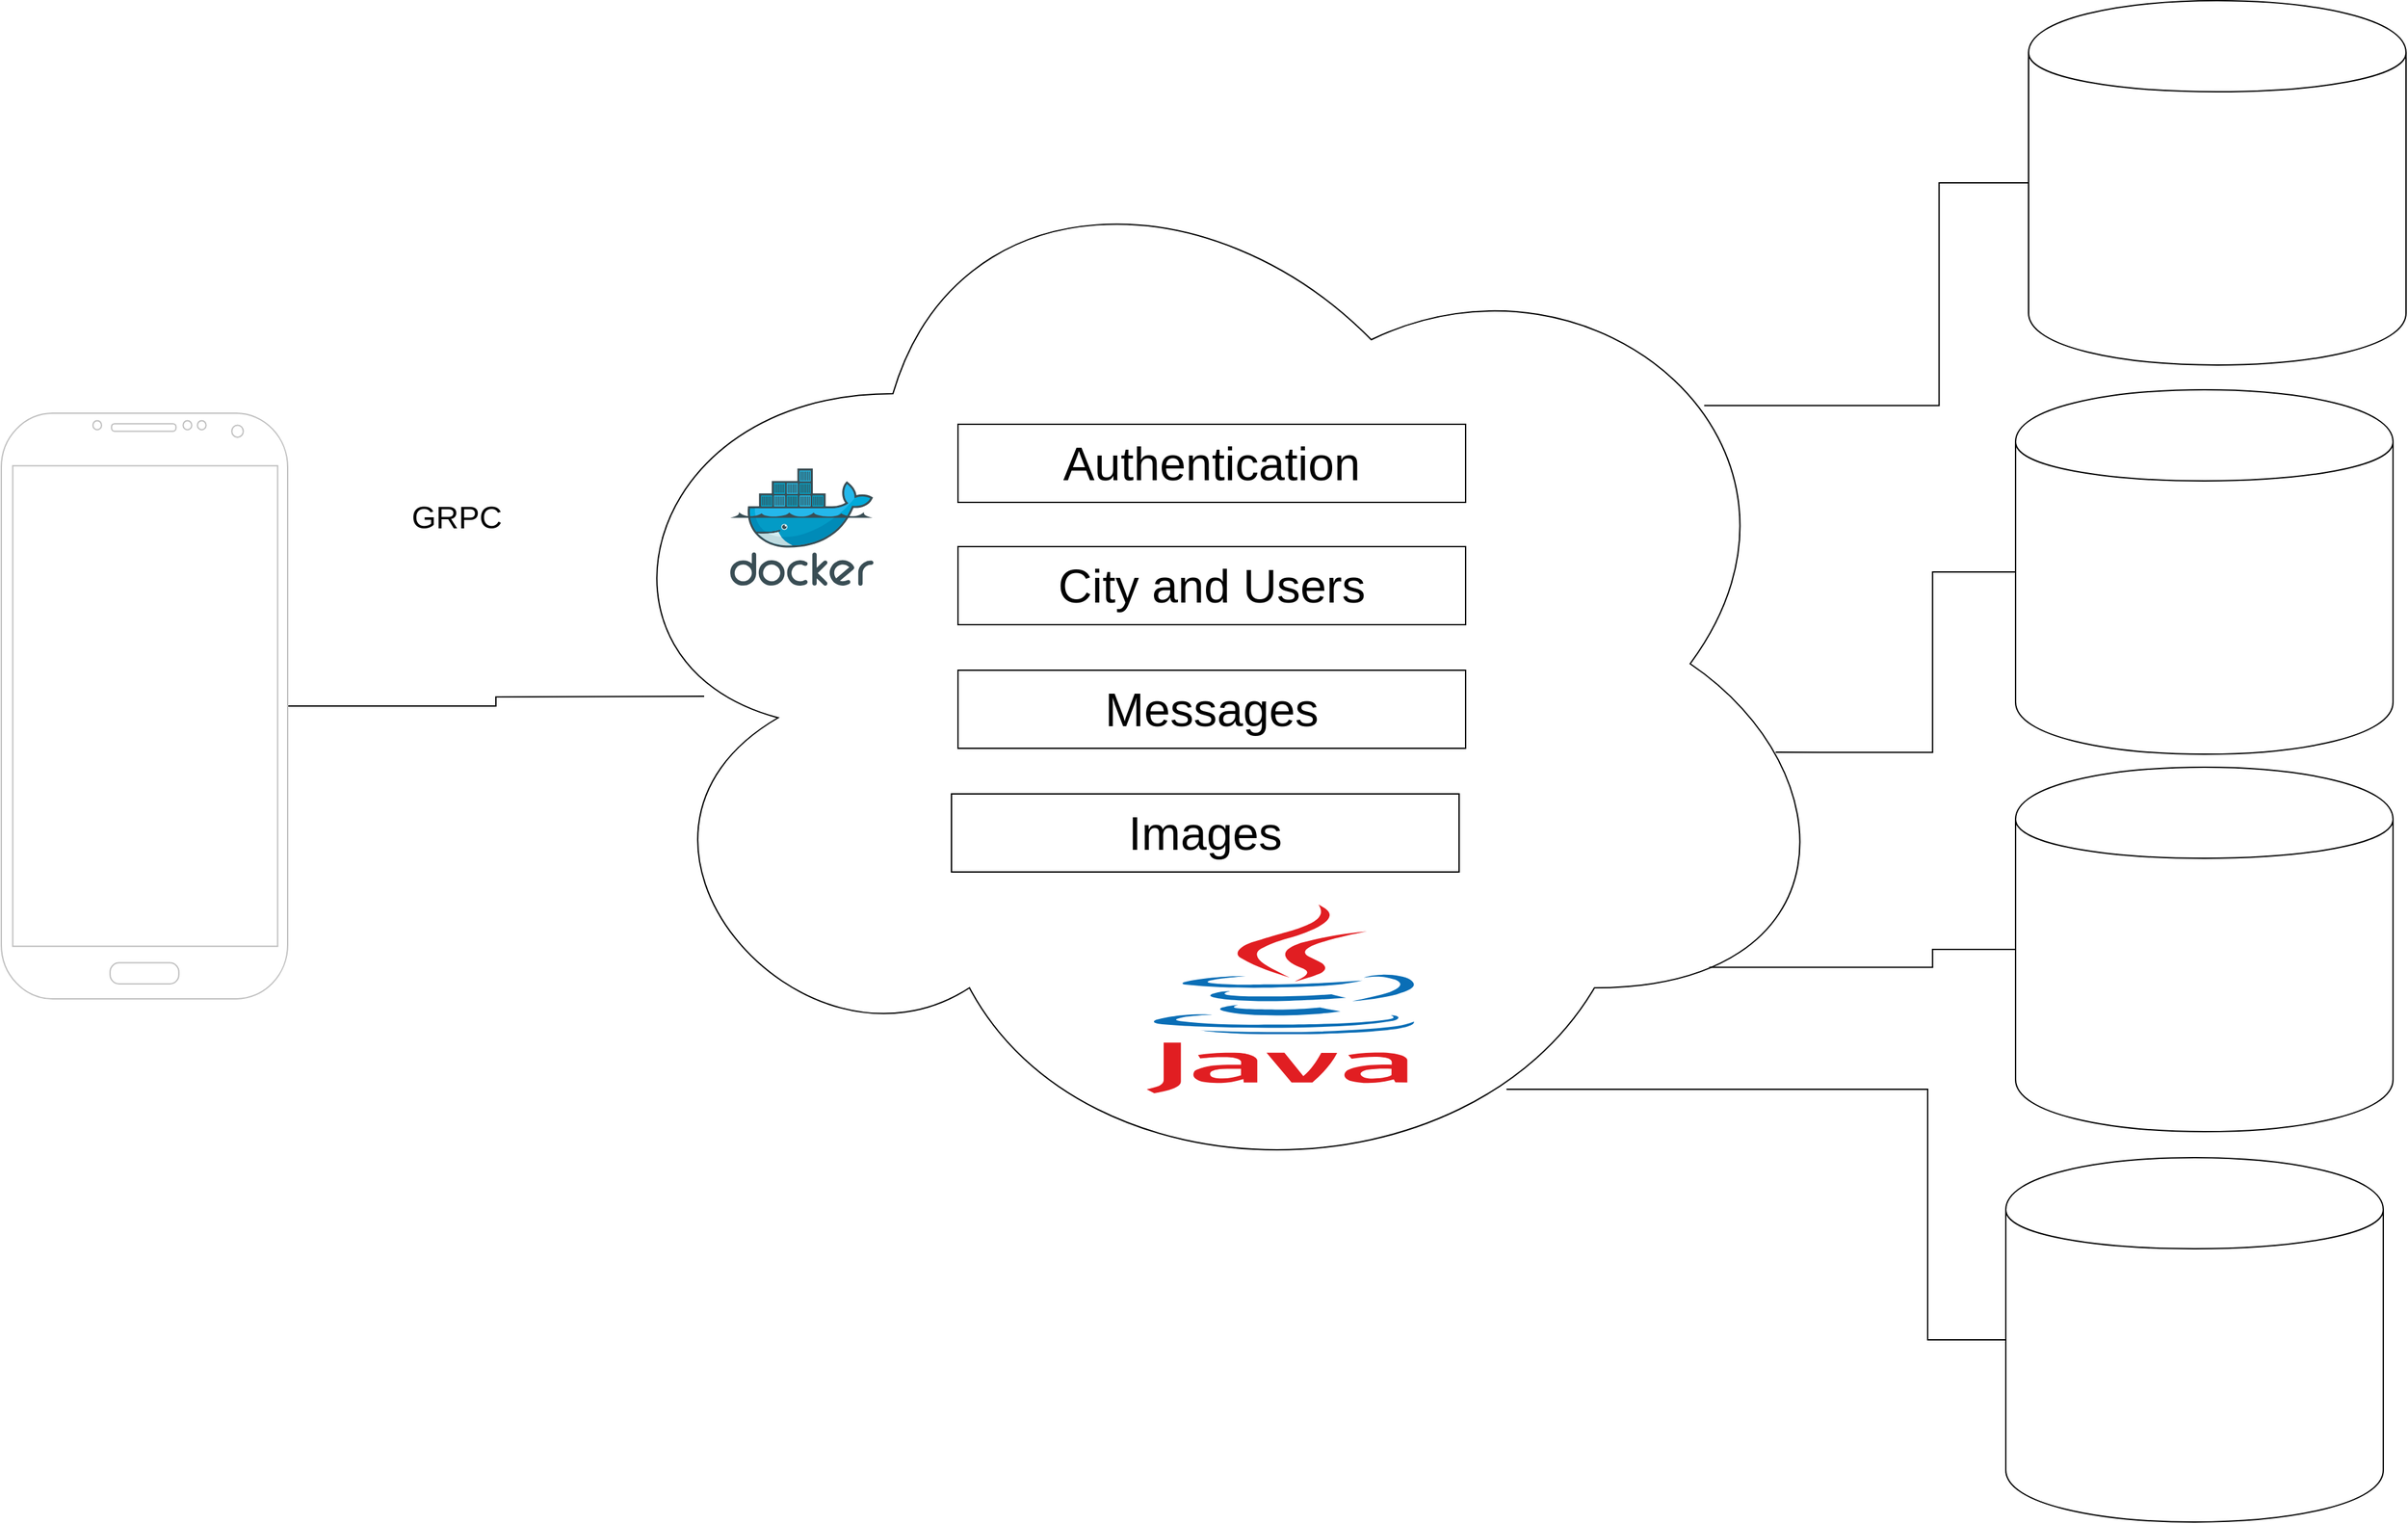 <mxfile version="12.2.9" type="device" pages="1"><diagram id="EV95OkNolaNiIhX0w-Y1" name="Page-1"><mxGraphModel dx="2370" dy="1518" grid="1" gridSize="10" guides="1" tooltips="1" connect="1" arrows="1" fold="1" page="1" pageScale="1" pageWidth="850" pageHeight="1100" math="0" shadow="0"><root><mxCell id="0"/><mxCell id="1" parent="0"/><mxCell id="0E_zqpdGhWf7PSYsEYMM-1" value="" style="ellipse;shape=cloud;whiteSpace=wrap;html=1;" vertex="1" parent="1"><mxGeometry x="490" y="240" width="980" height="830" as="geometry"/></mxCell><mxCell id="0E_zqpdGhWf7PSYsEYMM-27" style="edgeStyle=orthogonalEdgeStyle;rounded=0;orthogonalLoop=1;jettySize=auto;html=1;endArrow=none;endFill=0;" edge="1" parent="1" source="0E_zqpdGhWf7PSYsEYMM-4"><mxGeometry relative="1" as="geometry"><mxPoint x="590" y="680" as="targetPoint"/></mxGeometry></mxCell><mxCell id="0E_zqpdGhWf7PSYsEYMM-4" value="" style="verticalLabelPosition=bottom;verticalAlign=top;html=1;shadow=0;dashed=0;strokeWidth=1;shape=mxgraph.android.phone2;strokeColor=#c0c0c0;" vertex="1" parent="1"><mxGeometry x="50" y="462.5" width="220" height="450" as="geometry"/></mxCell><mxCell id="0E_zqpdGhWf7PSYsEYMM-5" value="" style="shape=image;html=1;verticalAlign=top;verticalLabelPosition=bottom;labelBackgroundColor=#ffffff;imageAspect=0;aspect=fixed;image=https://cdn4.iconfinder.com/data/icons/logos-3/600/React.js_logo-128.png" vertex="1" parent="1"><mxGeometry x="80.5" y="568" width="159" height="159" as="geometry"/></mxCell><mxCell id="0E_zqpdGhWf7PSYsEYMM-6" value="" style="aspect=fixed;html=1;points=[];align=center;image;fontSize=12;image=img/lib/mscae/Docker.svg;" vertex="1" parent="1"><mxGeometry x="610" y="505" width="110" height="90" as="geometry"/></mxCell><mxCell id="0E_zqpdGhWf7PSYsEYMM-7" value="" style="shape=image;html=1;verticalAlign=top;verticalLabelPosition=bottom;labelBackgroundColor=#ffffff;imageAspect=0;aspect=fixed;image=https://cdn4.iconfinder.com/data/icons/logos-brands-5/24/go-128.png" vertex="1" parent="1"><mxGeometry x="1230" y="467" width="128" height="128" as="geometry"/></mxCell><mxCell id="0E_zqpdGhWf7PSYsEYMM-8" value="&lt;font style=&quot;font-size: 36px&quot;&gt;Authentication&lt;/font&gt;" style="rounded=0;whiteSpace=wrap;html=1;" vertex="1" parent="1"><mxGeometry x="785" y="471" width="390" height="60" as="geometry"/></mxCell><mxCell id="0E_zqpdGhWf7PSYsEYMM-9" value="&lt;font style=&quot;font-size: 36px&quot;&gt;City and Users&lt;/font&gt;" style="rounded=0;whiteSpace=wrap;html=1;" vertex="1" parent="1"><mxGeometry x="785" y="565" width="390" height="60" as="geometry"/></mxCell><mxCell id="0E_zqpdGhWf7PSYsEYMM-10" value="&lt;font style=&quot;font-size: 36px&quot;&gt;Messages&lt;/font&gt;" style="rounded=0;whiteSpace=wrap;html=1;" vertex="1" parent="1"><mxGeometry x="785" y="660" width="390" height="60" as="geometry"/></mxCell><mxCell id="0E_zqpdGhWf7PSYsEYMM-11" value="&lt;font style=&quot;font-size: 36px&quot;&gt;Images&lt;/font&gt;" style="rounded=0;whiteSpace=wrap;html=1;" vertex="1" parent="1"><mxGeometry x="780" y="755" width="390" height="60" as="geometry"/></mxCell><mxCell id="0E_zqpdGhWf7PSYsEYMM-29" style="edgeStyle=orthogonalEdgeStyle;rounded=0;orthogonalLoop=1;jettySize=auto;html=1;entryX=0.886;entryY=0.261;entryDx=0;entryDy=0;entryPerimeter=0;endArrow=none;endFill=0;" edge="1" parent="1" source="0E_zqpdGhWf7PSYsEYMM-12" target="0E_zqpdGhWf7PSYsEYMM-1"><mxGeometry relative="1" as="geometry"/></mxCell><mxCell id="0E_zqpdGhWf7PSYsEYMM-12" value="" style="shape=cylinder;whiteSpace=wrap;html=1;boundedLbl=1;backgroundOutline=1;" vertex="1" parent="1"><mxGeometry x="1607.5" y="145.5" width="290" height="280" as="geometry"/></mxCell><mxCell id="0E_zqpdGhWf7PSYsEYMM-14" value="" style="shape=image;html=1;verticalAlign=top;verticalLabelPosition=bottom;labelBackgroundColor=#ffffff;imageAspect=0;aspect=fixed;image=https://cdn4.iconfinder.com/data/icons/logos-brands-5/24/mysql-128.png" vertex="1" parent="1"><mxGeometry x="1672.5" y="224.5" width="160" height="160" as="geometry"/></mxCell><mxCell id="0E_zqpdGhWf7PSYsEYMM-30" style="edgeStyle=orthogonalEdgeStyle;rounded=0;orthogonalLoop=1;jettySize=auto;html=1;entryX=0.942;entryY=0.582;entryDx=0;entryDy=0;entryPerimeter=0;endArrow=none;endFill=0;" edge="1" parent="1" source="0E_zqpdGhWf7PSYsEYMM-16" target="0E_zqpdGhWf7PSYsEYMM-1"><mxGeometry relative="1" as="geometry"/></mxCell><mxCell id="0E_zqpdGhWf7PSYsEYMM-16" value="" style="shape=cylinder;whiteSpace=wrap;html=1;boundedLbl=1;backgroundOutline=1;" vertex="1" parent="1"><mxGeometry x="1597.5" y="444.5" width="290" height="280" as="geometry"/></mxCell><mxCell id="0E_zqpdGhWf7PSYsEYMM-17" value="" style="shape=image;html=1;verticalAlign=top;verticalLabelPosition=bottom;labelBackgroundColor=#ffffff;imageAspect=0;aspect=fixed;image=https://cdn4.iconfinder.com/data/icons/logos-brands-5/24/neo4j-128.png" vertex="1" parent="1"><mxGeometry x="1688.5" y="544.5" width="128" height="128" as="geometry"/></mxCell><mxCell id="0E_zqpdGhWf7PSYsEYMM-31" style="edgeStyle=orthogonalEdgeStyle;rounded=0;orthogonalLoop=1;jettySize=auto;html=1;endArrow=none;endFill=0;entryX=0.89;entryY=0.781;entryDx=0;entryDy=0;entryPerimeter=0;" edge="1" parent="1" source="0E_zqpdGhWf7PSYsEYMM-18" target="0E_zqpdGhWf7PSYsEYMM-1"><mxGeometry relative="1" as="geometry"><mxPoint x="1400" y="890" as="targetPoint"/></mxGeometry></mxCell><mxCell id="0E_zqpdGhWf7PSYsEYMM-18" value="" style="shape=cylinder;whiteSpace=wrap;html=1;boundedLbl=1;backgroundOutline=1;" vertex="1" parent="1"><mxGeometry x="1597.5" y="734.5" width="290" height="280" as="geometry"/></mxCell><mxCell id="0E_zqpdGhWf7PSYsEYMM-19" value="" style="shape=image;html=1;verticalAlign=top;verticalLabelPosition=bottom;labelBackgroundColor=#ffffff;imageAspect=0;aspect=fixed;image=https://cdn4.iconfinder.com/data/icons/logos-3/512/mongodb-2-128.png" vertex="1" parent="1"><mxGeometry x="1657.5" y="814.5" width="155" height="155" as="geometry"/></mxCell><mxCell id="0E_zqpdGhWf7PSYsEYMM-32" style="edgeStyle=orthogonalEdgeStyle;rounded=0;orthogonalLoop=1;jettySize=auto;html=1;entryX=0.731;entryY=0.894;entryDx=0;entryDy=0;entryPerimeter=0;endArrow=none;endFill=0;" edge="1" parent="1" source="0E_zqpdGhWf7PSYsEYMM-20" target="0E_zqpdGhWf7PSYsEYMM-1"><mxGeometry relative="1" as="geometry"/></mxCell><mxCell id="0E_zqpdGhWf7PSYsEYMM-20" value="" style="shape=cylinder;whiteSpace=wrap;html=1;boundedLbl=1;backgroundOutline=1;" vertex="1" parent="1"><mxGeometry x="1590" y="1034.5" width="290" height="280" as="geometry"/></mxCell><mxCell id="0E_zqpdGhWf7PSYsEYMM-21" value="" style="shape=image;html=1;verticalAlign=top;verticalLabelPosition=bottom;labelBackgroundColor=#ffffff;imageAspect=0;aspect=fixed;image=https://cdn0.iconfinder.com/data/icons/business-collection-2027/59/record-128.png" vertex="1" parent="1"><mxGeometry x="1660" y="1114.5" width="165" height="165" as="geometry"/></mxCell><mxCell id="0E_zqpdGhWf7PSYsEYMM-23" value="" style="shape=image;html=1;verticalAlign=top;verticalLabelPosition=bottom;labelBackgroundColor=#ffffff;imageAspect=0;aspect=fixed;image=https://cdn4.iconfinder.com/data/icons/logos-and-brands/512/267_Python_logo-128.png" vertex="1" parent="1"><mxGeometry x="1230" y="730" width="128" height="128" as="geometry"/></mxCell><mxCell id="0E_zqpdGhWf7PSYsEYMM-24" value="" style="dashed=0;outlineConnect=0;html=1;align=center;labelPosition=center;verticalLabelPosition=bottom;verticalAlign=top;shape=mxgraph.weblogos.java" vertex="1" parent="1"><mxGeometry x="930" y="840" width="210" height="145" as="geometry"/></mxCell><mxCell id="0E_zqpdGhWf7PSYsEYMM-28" value="&lt;font style=&quot;font-size: 24px&quot;&gt;GRPC&lt;/font&gt;" style="text;html=1;strokeColor=none;fillColor=none;align=center;verticalAlign=middle;whiteSpace=wrap;rounded=0;direction=west;" vertex="1" parent="1"><mxGeometry x="330" y="517" width="140" height="51" as="geometry"/></mxCell></root></mxGraphModel></diagram></mxfile>